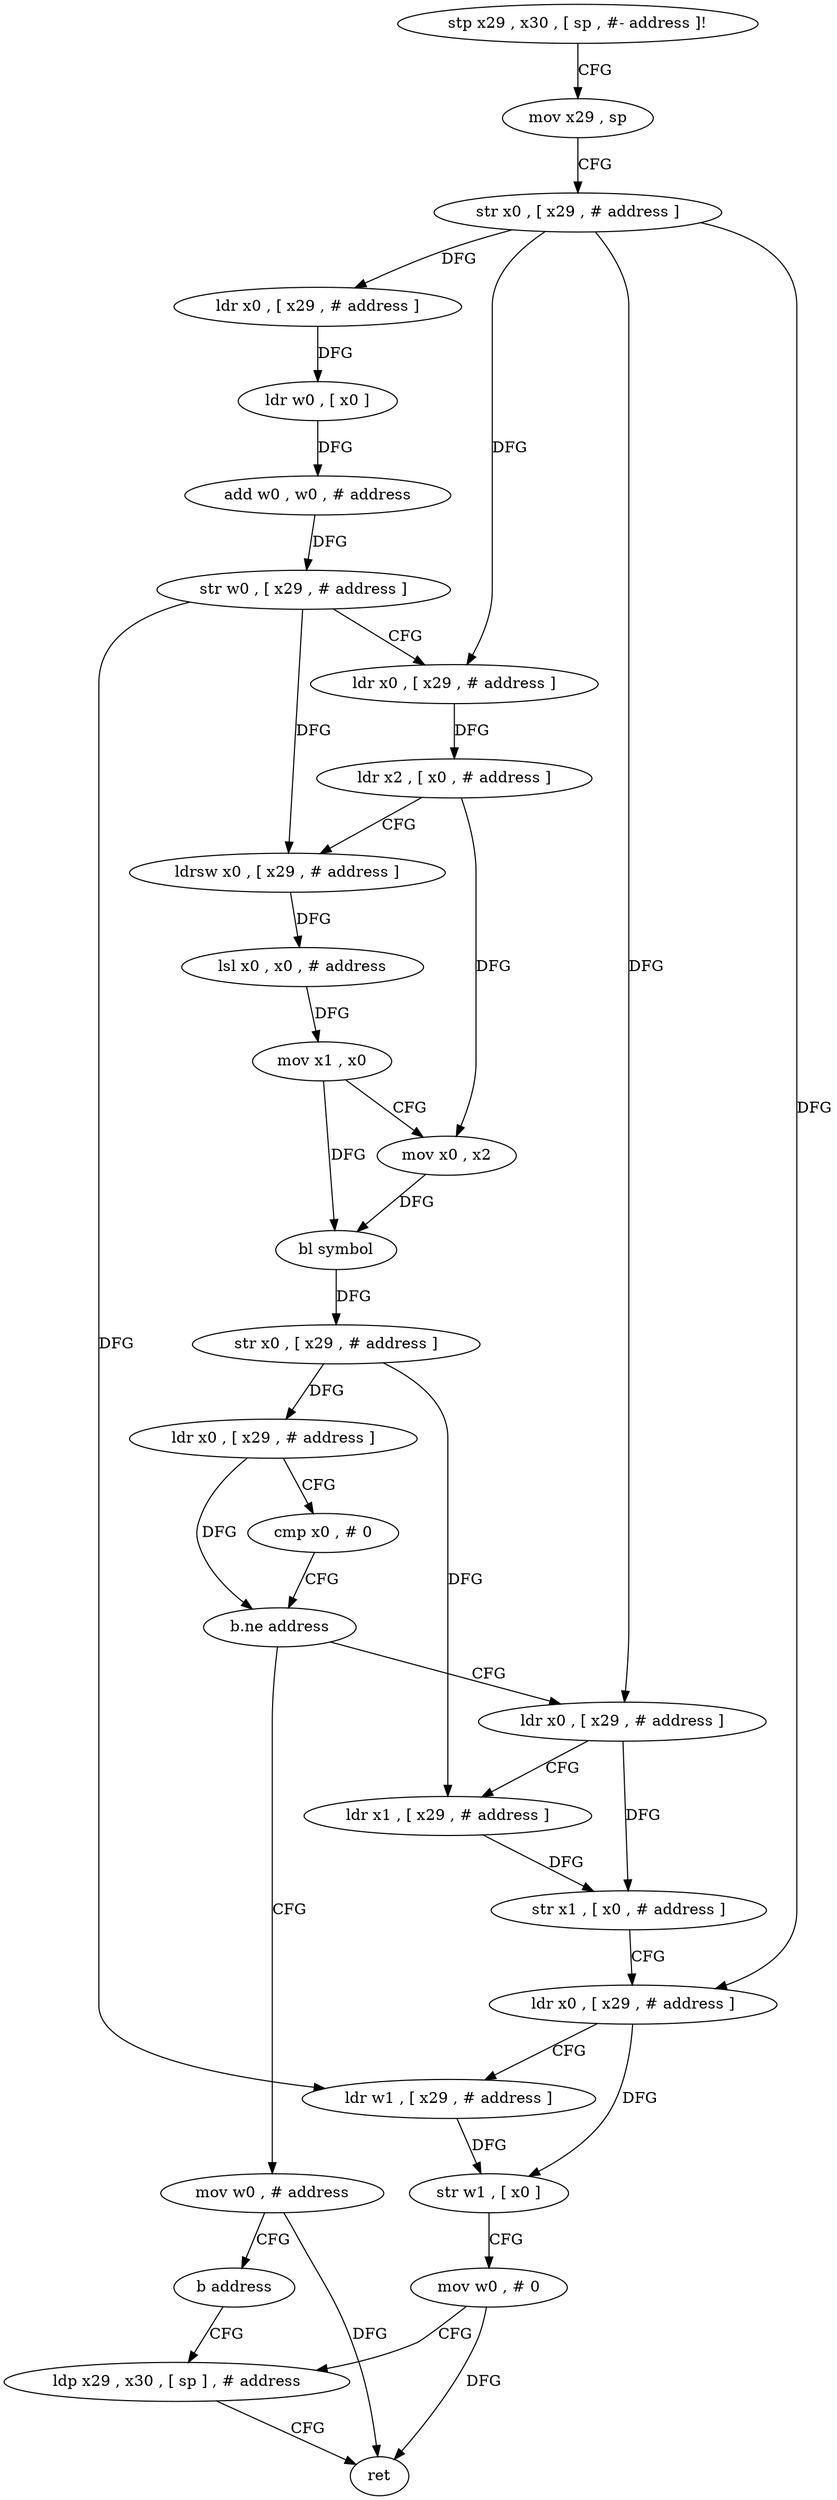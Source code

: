 digraph "func" {
"281912" [label = "stp x29 , x30 , [ sp , #- address ]!" ]
"281916" [label = "mov x29 , sp" ]
"281920" [label = "str x0 , [ x29 , # address ]" ]
"281924" [label = "ldr x0 , [ x29 , # address ]" ]
"281928" [label = "ldr w0 , [ x0 ]" ]
"281932" [label = "add w0 , w0 , # address" ]
"281936" [label = "str w0 , [ x29 , # address ]" ]
"281940" [label = "ldr x0 , [ x29 , # address ]" ]
"281944" [label = "ldr x2 , [ x0 , # address ]" ]
"281948" [label = "ldrsw x0 , [ x29 , # address ]" ]
"281952" [label = "lsl x0 , x0 , # address" ]
"281956" [label = "mov x1 , x0" ]
"281960" [label = "mov x0 , x2" ]
"281964" [label = "bl symbol" ]
"281968" [label = "str x0 , [ x29 , # address ]" ]
"281972" [label = "ldr x0 , [ x29 , # address ]" ]
"281976" [label = "cmp x0 , # 0" ]
"281980" [label = "b.ne address" ]
"281992" [label = "ldr x0 , [ x29 , # address ]" ]
"281984" [label = "mov w0 , # address" ]
"281996" [label = "ldr x1 , [ x29 , # address ]" ]
"282000" [label = "str x1 , [ x0 , # address ]" ]
"282004" [label = "ldr x0 , [ x29 , # address ]" ]
"282008" [label = "ldr w1 , [ x29 , # address ]" ]
"282012" [label = "str w1 , [ x0 ]" ]
"282016" [label = "mov w0 , # 0" ]
"282020" [label = "ldp x29 , x30 , [ sp ] , # address" ]
"281988" [label = "b address" ]
"282024" [label = "ret" ]
"281912" -> "281916" [ label = "CFG" ]
"281916" -> "281920" [ label = "CFG" ]
"281920" -> "281924" [ label = "DFG" ]
"281920" -> "281940" [ label = "DFG" ]
"281920" -> "281992" [ label = "DFG" ]
"281920" -> "282004" [ label = "DFG" ]
"281924" -> "281928" [ label = "DFG" ]
"281928" -> "281932" [ label = "DFG" ]
"281932" -> "281936" [ label = "DFG" ]
"281936" -> "281940" [ label = "CFG" ]
"281936" -> "281948" [ label = "DFG" ]
"281936" -> "282008" [ label = "DFG" ]
"281940" -> "281944" [ label = "DFG" ]
"281944" -> "281948" [ label = "CFG" ]
"281944" -> "281960" [ label = "DFG" ]
"281948" -> "281952" [ label = "DFG" ]
"281952" -> "281956" [ label = "DFG" ]
"281956" -> "281960" [ label = "CFG" ]
"281956" -> "281964" [ label = "DFG" ]
"281960" -> "281964" [ label = "DFG" ]
"281964" -> "281968" [ label = "DFG" ]
"281968" -> "281972" [ label = "DFG" ]
"281968" -> "281996" [ label = "DFG" ]
"281972" -> "281976" [ label = "CFG" ]
"281972" -> "281980" [ label = "DFG" ]
"281976" -> "281980" [ label = "CFG" ]
"281980" -> "281992" [ label = "CFG" ]
"281980" -> "281984" [ label = "CFG" ]
"281992" -> "281996" [ label = "CFG" ]
"281992" -> "282000" [ label = "DFG" ]
"281984" -> "281988" [ label = "CFG" ]
"281984" -> "282024" [ label = "DFG" ]
"281996" -> "282000" [ label = "DFG" ]
"282000" -> "282004" [ label = "CFG" ]
"282004" -> "282008" [ label = "CFG" ]
"282004" -> "282012" [ label = "DFG" ]
"282008" -> "282012" [ label = "DFG" ]
"282012" -> "282016" [ label = "CFG" ]
"282016" -> "282020" [ label = "CFG" ]
"282016" -> "282024" [ label = "DFG" ]
"282020" -> "282024" [ label = "CFG" ]
"281988" -> "282020" [ label = "CFG" ]
}
